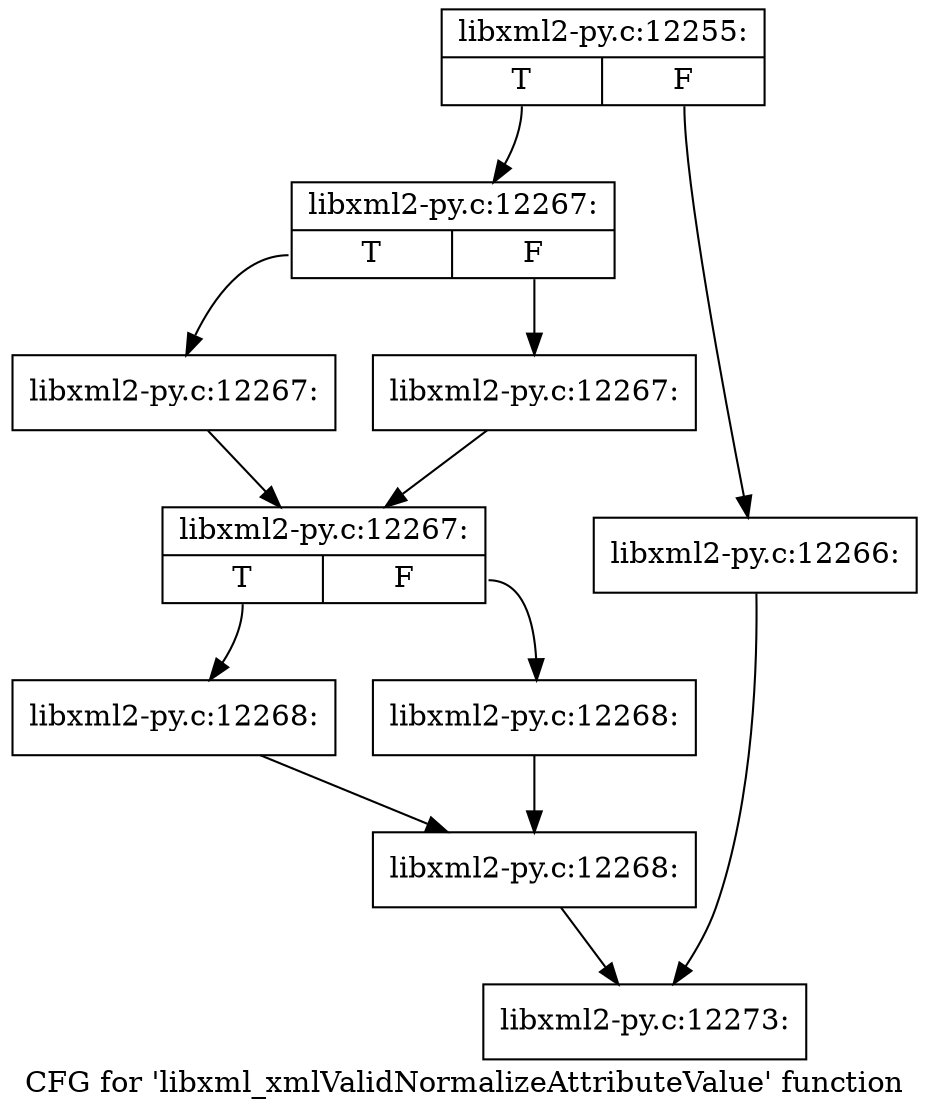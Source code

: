 digraph "CFG for 'libxml_xmlValidNormalizeAttributeValue' function" {
	label="CFG for 'libxml_xmlValidNormalizeAttributeValue' function";

	Node0x4701830 [shape=record,label="{libxml2-py.c:12255:|{<s0>T|<s1>F}}"];
	Node0x4701830:s0 -> Node0x47086e0;
	Node0x4701830:s1 -> Node0x4708690;
	Node0x4708690 [shape=record,label="{libxml2-py.c:12266:}"];
	Node0x4708690 -> Node0x4706460;
	Node0x47086e0 [shape=record,label="{libxml2-py.c:12267:|{<s0>T|<s1>F}}"];
	Node0x47086e0:s0 -> Node0x4709070;
	Node0x47086e0:s1 -> Node0x47090c0;
	Node0x4709070 [shape=record,label="{libxml2-py.c:12267:}"];
	Node0x4709070 -> Node0x4709110;
	Node0x47090c0 [shape=record,label="{libxml2-py.c:12267:}"];
	Node0x47090c0 -> Node0x4709110;
	Node0x4709110 [shape=record,label="{libxml2-py.c:12267:|{<s0>T|<s1>F}}"];
	Node0x4709110:s0 -> Node0x47097a0;
	Node0x4709110:s1 -> Node0x47097f0;
	Node0x47097a0 [shape=record,label="{libxml2-py.c:12268:}"];
	Node0x47097a0 -> Node0x4709840;
	Node0x47097f0 [shape=record,label="{libxml2-py.c:12268:}"];
	Node0x47097f0 -> Node0x4709840;
	Node0x4709840 [shape=record,label="{libxml2-py.c:12268:}"];
	Node0x4709840 -> Node0x4706460;
	Node0x4706460 [shape=record,label="{libxml2-py.c:12273:}"];
}
